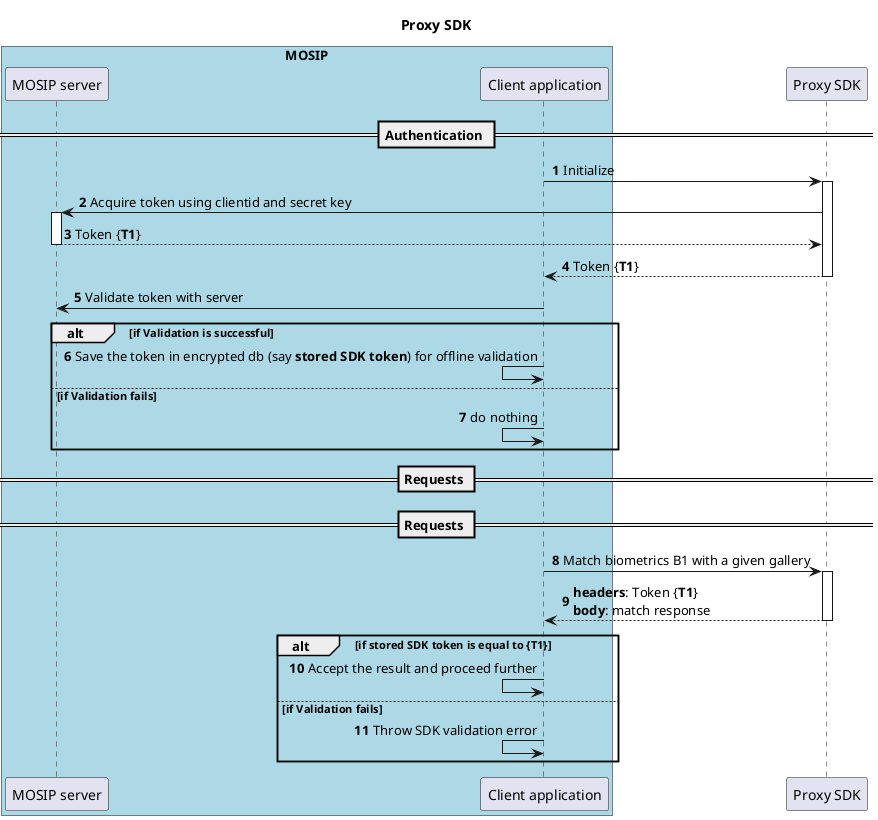 @startuml
title Proxy SDK
autonumber

box "MOSIP" #LightBlue
participant "MOSIP server" as MS
participant "Client application" as CA
end box

participant "Proxy SDK" as SDK

== Authentication ==
CA -> SDK: Initialize
activate SDK
SDK -> MS: Acquire token using clientid and secret key
activate MS
return Token {**T1**}
return Token {**T1**}

CA -> MS: Validate token with server
alt if Validation is successful
CA <- CA: Save the token in encrypted db (say **stored SDK token**) for offline validation
else if Validation fails
CA <- CA: do nothing
end

== Requests ==

== Requests ==
CA -> SDK: Match biometrics B1 with a given gallery
activate SDK
return **headers**: Token {**T1**}\n**body**: match response

alt if stored SDK token is equal to {**T1**}
CA <- CA: Accept the result and proceed further
else if Validation fails
CA <- CA: Throw SDK validation error
end

@enduml